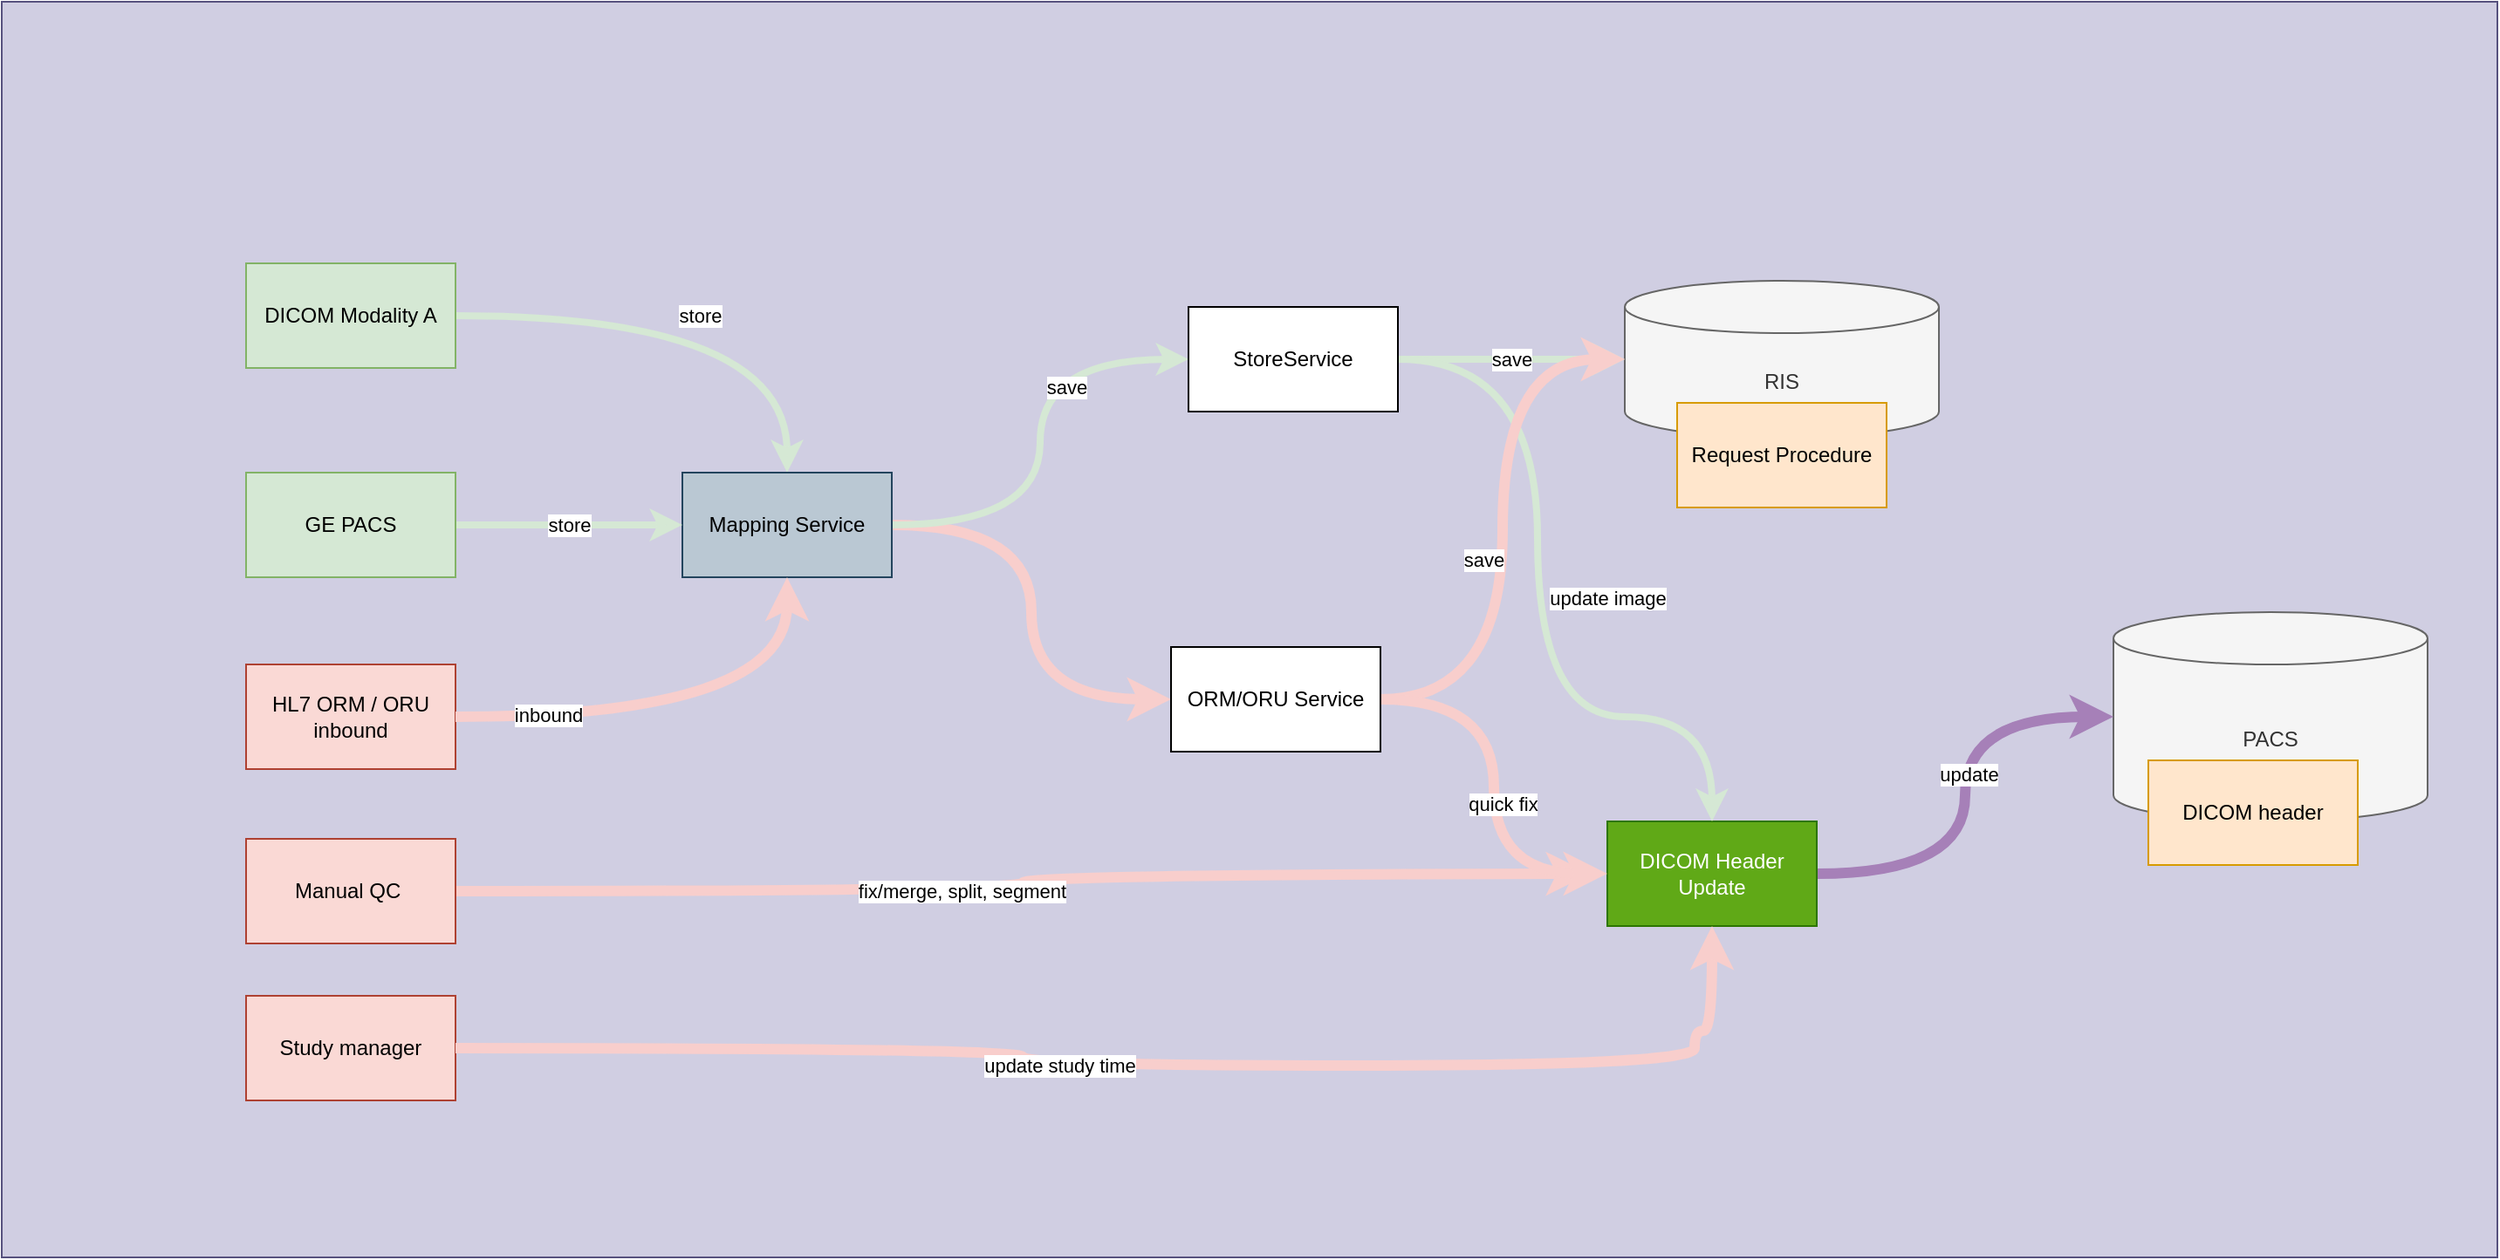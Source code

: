 <mxfile version="14.2.6" type="github">
  <diagram name="Page-1" id="9361dd3d-8414-5efd-6122-117bd74ce7a7">
    <mxGraphModel dx="1669" dy="1435" grid="1" gridSize="10" guides="1" tooltips="1" connect="1" arrows="1" fold="1" page="0" pageScale="1.5" pageWidth="826" pageHeight="1169" background="#ffffff" math="0" shadow="0">
      <root>
        <mxCell id="0" />
        <mxCell id="1" parent="0" />
        <mxCell id="fWY2vITO-XfqIBMaE34Q-89" value="" style="rounded=0;whiteSpace=wrap;html=1;fillColor=#d0cee2;strokeColor=#56517e;" vertex="1" parent="1">
          <mxGeometry x="-80" y="-540" width="1430" height="720" as="geometry" />
        </mxCell>
        <mxCell id="fWY2vITO-XfqIBMaE34Q-96" value="store" style="edgeStyle=orthogonalEdgeStyle;orthogonalLoop=1;jettySize=auto;html=1;strokeColor=#D5E8D4;strokeWidth=4;curved=1;" edge="1" parent="1" source="fWY2vITO-XfqIBMaE34Q-91" target="fWY2vITO-XfqIBMaE34Q-92">
          <mxGeometry relative="1" as="geometry" />
        </mxCell>
        <mxCell id="fWY2vITO-XfqIBMaE34Q-91" value="DICOM Modality A" style="rounded=0;whiteSpace=wrap;html=1;fillColor=#d5e8d4;strokeColor=#82b366;" vertex="1" parent="1">
          <mxGeometry x="60" y="-390" width="120" height="60" as="geometry" />
        </mxCell>
        <mxCell id="fWY2vITO-XfqIBMaE34Q-132" style="edgeStyle=orthogonalEdgeStyle;orthogonalLoop=1;jettySize=auto;html=1;entryX=0;entryY=0.5;entryDx=0;entryDy=0;fillColor=#fad9d5;strokeColor=#F8CECC;strokeWidth=6;curved=1;" edge="1" parent="1" source="fWY2vITO-XfqIBMaE34Q-92" target="fWY2vITO-XfqIBMaE34Q-130">
          <mxGeometry relative="1" as="geometry" />
        </mxCell>
        <mxCell id="fWY2vITO-XfqIBMaE34Q-133" style="edgeStyle=orthogonalEdgeStyle;orthogonalLoop=1;jettySize=auto;html=1;entryX=0;entryY=0.5;entryDx=0;entryDy=0;strokeColor=#D5E8D4;curved=1;rounded=0;strokeWidth=4;" edge="1" parent="1" source="fWY2vITO-XfqIBMaE34Q-92" target="fWY2vITO-XfqIBMaE34Q-127">
          <mxGeometry relative="1" as="geometry" />
        </mxCell>
        <mxCell id="fWY2vITO-XfqIBMaE34Q-144" value="save" style="edgeLabel;html=1;align=center;verticalAlign=middle;resizable=0;points=[];" vertex="1" connectable="0" parent="fWY2vITO-XfqIBMaE34Q-133">
          <mxGeometry x="0.238" y="-15" relative="1" as="geometry">
            <mxPoint as="offset" />
          </mxGeometry>
        </mxCell>
        <mxCell id="fWY2vITO-XfqIBMaE34Q-92" value="Mapping Service" style="rounded=0;whiteSpace=wrap;html=1;fillColor=#bac8d3;strokeColor=#23445d;" vertex="1" parent="1">
          <mxGeometry x="310" y="-270" width="120" height="60" as="geometry" />
        </mxCell>
        <mxCell id="fWY2vITO-XfqIBMaE34Q-100" value="RIS" style="shape=cylinder3;whiteSpace=wrap;html=1;boundedLbl=1;backgroundOutline=1;size=15;fillColor=#f5f5f5;strokeColor=#666666;fontColor=#333333;" vertex="1" parent="1">
          <mxGeometry x="850" y="-380" width="180" height="90" as="geometry" />
        </mxCell>
        <mxCell id="fWY2vITO-XfqIBMaE34Q-101" value="PACS" style="shape=cylinder3;whiteSpace=wrap;html=1;boundedLbl=1;backgroundOutline=1;size=15;fillColor=#f5f5f5;strokeColor=#666666;fontColor=#333333;" vertex="1" parent="1">
          <mxGeometry x="1130" y="-190" width="180" height="120" as="geometry" />
        </mxCell>
        <mxCell id="fWY2vITO-XfqIBMaE34Q-102" value="DICOM header" style="rounded=0;whiteSpace=wrap;html=1;fillColor=#ffe6cc;strokeColor=#d79b00;" vertex="1" parent="1">
          <mxGeometry x="1150" y="-105" width="120" height="60" as="geometry" />
        </mxCell>
        <mxCell id="fWY2vITO-XfqIBMaE34Q-103" value="Request Procedure" style="rounded=0;whiteSpace=wrap;html=1;fillColor=#ffe6cc;strokeColor=#d79b00;" vertex="1" parent="1">
          <mxGeometry x="880" y="-310" width="120" height="60" as="geometry" />
        </mxCell>
        <mxCell id="fWY2vITO-XfqIBMaE34Q-107" value="store" style="edgeStyle=orthogonalEdgeStyle;rounded=0;orthogonalLoop=1;jettySize=auto;html=1;strokeColor=#D5E8D4;strokeWidth=4;" edge="1" parent="1" source="fWY2vITO-XfqIBMaE34Q-106" target="fWY2vITO-XfqIBMaE34Q-92">
          <mxGeometry relative="1" as="geometry">
            <mxPoint x="260" y="-360" as="targetPoint" />
          </mxGeometry>
        </mxCell>
        <mxCell id="fWY2vITO-XfqIBMaE34Q-106" value="GE PACS" style="rounded=0;whiteSpace=wrap;html=1;fillColor=#d5e8d4;strokeColor=#82b366;" vertex="1" parent="1">
          <mxGeometry x="60" y="-270" width="120" height="60" as="geometry" />
        </mxCell>
        <mxCell id="fWY2vITO-XfqIBMaE34Q-108" value="HL7 ORM / ORU inbound" style="rounded=0;whiteSpace=wrap;html=1;fillColor=#fad9d5;strokeColor=#ae4132;" vertex="1" parent="1">
          <mxGeometry x="60" y="-160" width="120" height="60" as="geometry" />
        </mxCell>
        <mxCell id="fWY2vITO-XfqIBMaE34Q-122" value="fix/merge, split, segment" style="edgeStyle=orthogonalEdgeStyle;orthogonalLoop=1;jettySize=auto;html=1;strokeWidth=6;fillColor=#fad9d5;curved=1;strokeColor=#F8CECC;" edge="1" parent="1" source="fWY2vITO-XfqIBMaE34Q-110">
          <mxGeometry x="-0.121" relative="1" as="geometry">
            <mxPoint x="830" y="-40" as="targetPoint" />
            <mxPoint as="offset" />
          </mxGeometry>
        </mxCell>
        <mxCell id="fWY2vITO-XfqIBMaE34Q-110" value="Manual QC&amp;nbsp;" style="rounded=0;whiteSpace=wrap;html=1;labelBackgroundColor=none;fillColor=#fad9d5;strokeColor=#ae4132;" vertex="1" parent="1">
          <mxGeometry x="60" y="-60" width="120" height="60" as="geometry" />
        </mxCell>
        <mxCell id="fWY2vITO-XfqIBMaE34Q-124" style="edgeStyle=orthogonalEdgeStyle;orthogonalLoop=1;jettySize=auto;html=1;entryX=0;entryY=0.5;entryDx=0;entryDy=0;entryPerimeter=0;curved=1;strokeColor=#A680B8;strokeWidth=6;" edge="1" parent="1" source="fWY2vITO-XfqIBMaE34Q-117" target="fWY2vITO-XfqIBMaE34Q-101">
          <mxGeometry relative="1" as="geometry" />
        </mxCell>
        <mxCell id="fWY2vITO-XfqIBMaE34Q-148" value="update" style="edgeLabel;html=1;align=center;verticalAlign=middle;resizable=0;points=[];" vertex="1" connectable="0" parent="fWY2vITO-XfqIBMaE34Q-124">
          <mxGeometry x="0.092" y="-2" relative="1" as="geometry">
            <mxPoint as="offset" />
          </mxGeometry>
        </mxCell>
        <mxCell id="fWY2vITO-XfqIBMaE34Q-117" value="DICOM Header Update" style="rounded=0;whiteSpace=wrap;html=1;labelBackgroundColor=none;fillColor=#60a917;strokeColor=#2D7600;fontColor=#ffffff;" vertex="1" parent="1">
          <mxGeometry x="840" y="-70" width="120" height="60" as="geometry" />
        </mxCell>
        <mxCell id="fWY2vITO-XfqIBMaE34Q-120" value="" style="endArrow=classic;html=1;exitX=1;exitY=0.5;exitDx=0;exitDy=0;entryX=0.5;entryY=1;entryDx=0;entryDy=0;fillColor=#fad9d5;strokeColor=#F8CECC;curved=1;strokeWidth=6;" edge="1" parent="1" source="fWY2vITO-XfqIBMaE34Q-108" target="fWY2vITO-XfqIBMaE34Q-92">
          <mxGeometry relative="1" as="geometry">
            <mxPoint x="590" y="-130.5" as="sourcePoint" />
            <mxPoint x="320" y="-320" as="targetPoint" />
            <Array as="points">
              <mxPoint x="370" y="-130" />
            </Array>
          </mxGeometry>
        </mxCell>
        <mxCell id="fWY2vITO-XfqIBMaE34Q-125" value="inbound" style="edgeLabel;html=1;align=center;verticalAlign=middle;resizable=0;points=[];" vertex="1" connectable="0" parent="fWY2vITO-XfqIBMaE34Q-120">
          <mxGeometry x="-0.428" y="1" relative="1" as="geometry">
            <mxPoint x="-24" as="offset" />
          </mxGeometry>
        </mxCell>
        <mxCell id="fWY2vITO-XfqIBMaE34Q-141" value="save" style="edgeStyle=orthogonalEdgeStyle;orthogonalLoop=1;jettySize=auto;html=1;entryX=0;entryY=0.5;entryDx=0;entryDy=0;entryPerimeter=0;strokeColor=#D5E8D4;curved=1;rounded=0;strokeWidth=4;" edge="1" parent="1" source="fWY2vITO-XfqIBMaE34Q-127" target="fWY2vITO-XfqIBMaE34Q-100">
          <mxGeometry relative="1" as="geometry" />
        </mxCell>
        <mxCell id="fWY2vITO-XfqIBMaE34Q-142" style="edgeStyle=orthogonalEdgeStyle;orthogonalLoop=1;jettySize=auto;html=1;strokeColor=#D5E8D4;curved=1;rounded=0;strokeWidth=4;" edge="1" parent="1" source="fWY2vITO-XfqIBMaE34Q-127" target="fWY2vITO-XfqIBMaE34Q-117">
          <mxGeometry relative="1" as="geometry">
            <Array as="points">
              <mxPoint x="800" y="-335" />
              <mxPoint x="800" y="-130" />
            </Array>
          </mxGeometry>
        </mxCell>
        <mxCell id="fWY2vITO-XfqIBMaE34Q-145" value="update image" style="edgeLabel;html=1;align=center;verticalAlign=middle;resizable=0;points=[];" vertex="1" connectable="0" parent="fWY2vITO-XfqIBMaE34Q-142">
          <mxGeometry x="-0.025" y="2" relative="1" as="geometry">
            <mxPoint x="38" as="offset" />
          </mxGeometry>
        </mxCell>
        <mxCell id="fWY2vITO-XfqIBMaE34Q-127" value="StoreService" style="rounded=0;whiteSpace=wrap;html=1;labelBackgroundColor=none;" vertex="1" parent="1">
          <mxGeometry x="600" y="-365" width="120" height="60" as="geometry" />
        </mxCell>
        <mxCell id="fWY2vITO-XfqIBMaE34Q-140" style="edgeStyle=orthogonalEdgeStyle;orthogonalLoop=1;jettySize=auto;html=1;entryX=0;entryY=0.5;entryDx=0;entryDy=0;strokeColor=#F8CECC;entryPerimeter=0;curved=1;strokeWidth=6;fillColor=#fad9d5;" edge="1" parent="1" source="fWY2vITO-XfqIBMaE34Q-130" target="fWY2vITO-XfqIBMaE34Q-100">
          <mxGeometry relative="1" as="geometry" />
        </mxCell>
        <mxCell id="fWY2vITO-XfqIBMaE34Q-146" value="save" style="edgeLabel;html=1;align=center;verticalAlign=middle;resizable=0;points=[];" vertex="1" connectable="0" parent="fWY2vITO-XfqIBMaE34Q-140">
          <mxGeometry x="-0.331" y="11" relative="1" as="geometry">
            <mxPoint y="-38" as="offset" />
          </mxGeometry>
        </mxCell>
        <mxCell id="fWY2vITO-XfqIBMaE34Q-143" style="edgeStyle=orthogonalEdgeStyle;orthogonalLoop=1;jettySize=auto;html=1;entryX=0;entryY=0.5;entryDx=0;entryDy=0;strokeColor=#F8CECC;curved=1;strokeWidth=6;fillColor=#fad9d5;" edge="1" parent="1" source="fWY2vITO-XfqIBMaE34Q-130" target="fWY2vITO-XfqIBMaE34Q-117">
          <mxGeometry relative="1" as="geometry" />
        </mxCell>
        <mxCell id="fWY2vITO-XfqIBMaE34Q-147" value="quick fix" style="edgeLabel;html=1;align=center;verticalAlign=middle;resizable=0;points=[];" vertex="1" connectable="0" parent="fWY2vITO-XfqIBMaE34Q-143">
          <mxGeometry x="-0.104" y="5" relative="1" as="geometry">
            <mxPoint y="22" as="offset" />
          </mxGeometry>
        </mxCell>
        <mxCell id="fWY2vITO-XfqIBMaE34Q-130" value="ORM/ORU Service" style="rounded=0;whiteSpace=wrap;html=1;labelBackgroundColor=none;" vertex="1" parent="1">
          <mxGeometry x="590" y="-170" width="120" height="60" as="geometry" />
        </mxCell>
        <mxCell id="fWY2vITO-XfqIBMaE34Q-150" value="Study manager" style="rounded=0;whiteSpace=wrap;html=1;labelBackgroundColor=none;fillColor=#fad9d5;strokeColor=#ae4132;" vertex="1" parent="1">
          <mxGeometry x="60" y="30" width="120" height="60" as="geometry" />
        </mxCell>
        <mxCell id="fWY2vITO-XfqIBMaE34Q-151" value="update study time" style="edgeStyle=orthogonalEdgeStyle;orthogonalLoop=1;jettySize=auto;html=1;strokeWidth=6;fillColor=#fad9d5;curved=1;strokeColor=#F8CECC;" edge="1" parent="1" target="fWY2vITO-XfqIBMaE34Q-117">
          <mxGeometry x="-0.121" relative="1" as="geometry">
            <mxPoint x="180.0" y="60" as="sourcePoint" />
            <mxPoint x="830" y="50" as="targetPoint" />
            <mxPoint as="offset" />
            <Array as="points">
              <mxPoint x="505" y="60" />
              <mxPoint x="505" y="70" />
              <mxPoint x="890" y="70" />
              <mxPoint x="890" y="50" />
              <mxPoint x="900" y="50" />
            </Array>
          </mxGeometry>
        </mxCell>
      </root>
    </mxGraphModel>
  </diagram>
</mxfile>
